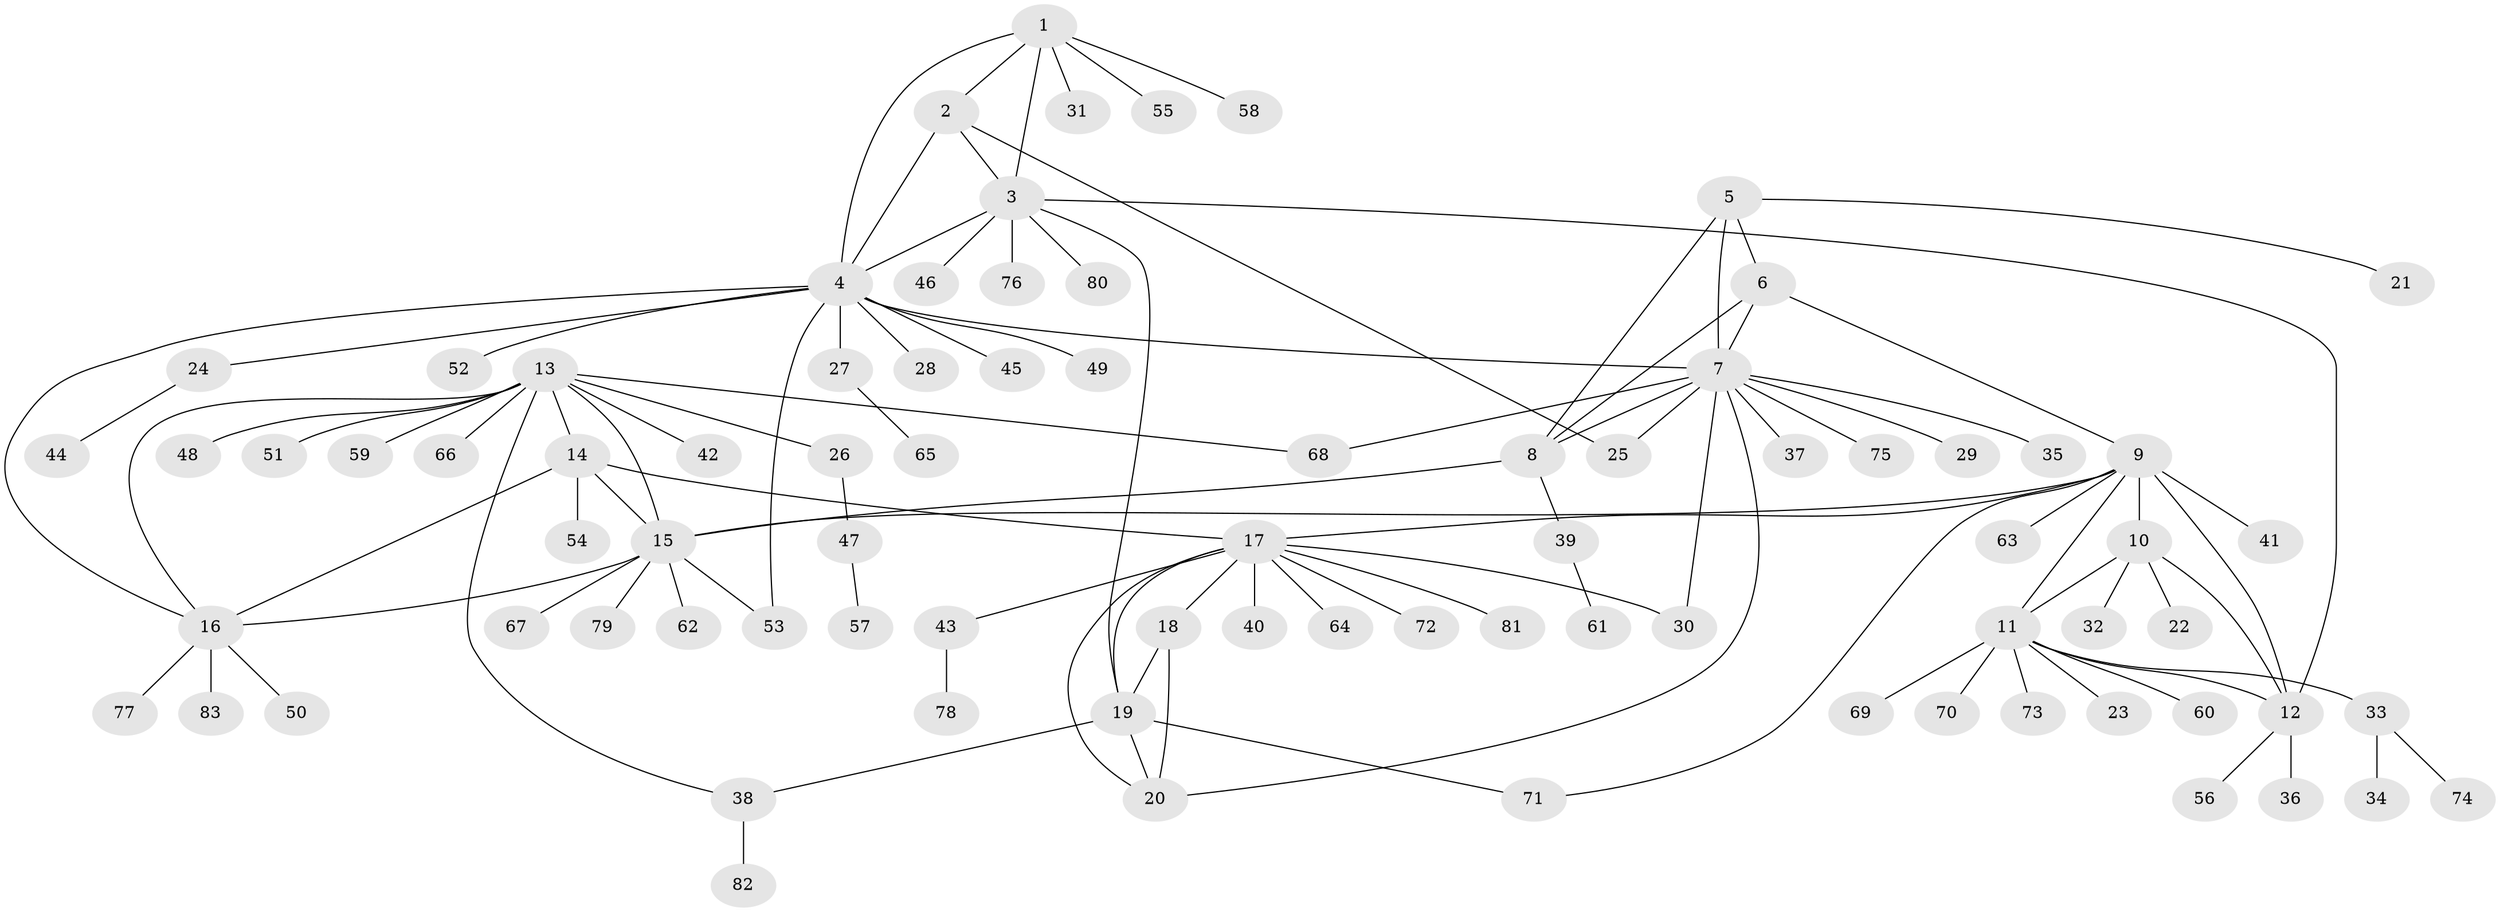 // Generated by graph-tools (version 1.1) at 2025/02/03/09/25 03:02:38]
// undirected, 83 vertices, 109 edges
graph export_dot {
graph [start="1"]
  node [color=gray90,style=filled];
  1;
  2;
  3;
  4;
  5;
  6;
  7;
  8;
  9;
  10;
  11;
  12;
  13;
  14;
  15;
  16;
  17;
  18;
  19;
  20;
  21;
  22;
  23;
  24;
  25;
  26;
  27;
  28;
  29;
  30;
  31;
  32;
  33;
  34;
  35;
  36;
  37;
  38;
  39;
  40;
  41;
  42;
  43;
  44;
  45;
  46;
  47;
  48;
  49;
  50;
  51;
  52;
  53;
  54;
  55;
  56;
  57;
  58;
  59;
  60;
  61;
  62;
  63;
  64;
  65;
  66;
  67;
  68;
  69;
  70;
  71;
  72;
  73;
  74;
  75;
  76;
  77;
  78;
  79;
  80;
  81;
  82;
  83;
  1 -- 2;
  1 -- 3;
  1 -- 4;
  1 -- 31;
  1 -- 55;
  1 -- 58;
  2 -- 3;
  2 -- 4;
  2 -- 25;
  3 -- 4;
  3 -- 12;
  3 -- 19;
  3 -- 46;
  3 -- 76;
  3 -- 80;
  4 -- 7;
  4 -- 16;
  4 -- 24;
  4 -- 27;
  4 -- 28;
  4 -- 45;
  4 -- 49;
  4 -- 52;
  4 -- 53;
  5 -- 6;
  5 -- 7;
  5 -- 8;
  5 -- 21;
  6 -- 7;
  6 -- 8;
  6 -- 9;
  7 -- 8;
  7 -- 20;
  7 -- 25;
  7 -- 29;
  7 -- 30;
  7 -- 35;
  7 -- 37;
  7 -- 68;
  7 -- 75;
  8 -- 15;
  8 -- 39;
  9 -- 10;
  9 -- 11;
  9 -- 12;
  9 -- 15;
  9 -- 17;
  9 -- 41;
  9 -- 63;
  9 -- 71;
  10 -- 11;
  10 -- 12;
  10 -- 22;
  10 -- 32;
  11 -- 12;
  11 -- 23;
  11 -- 33;
  11 -- 60;
  11 -- 69;
  11 -- 70;
  11 -- 73;
  12 -- 36;
  12 -- 56;
  13 -- 14;
  13 -- 15;
  13 -- 16;
  13 -- 26;
  13 -- 38;
  13 -- 42;
  13 -- 48;
  13 -- 51;
  13 -- 59;
  13 -- 66;
  13 -- 68;
  14 -- 15;
  14 -- 16;
  14 -- 17;
  14 -- 54;
  15 -- 16;
  15 -- 53;
  15 -- 62;
  15 -- 67;
  15 -- 79;
  16 -- 50;
  16 -- 77;
  16 -- 83;
  17 -- 18;
  17 -- 19;
  17 -- 20;
  17 -- 30;
  17 -- 40;
  17 -- 43;
  17 -- 64;
  17 -- 72;
  17 -- 81;
  18 -- 19;
  18 -- 20;
  19 -- 20;
  19 -- 38;
  19 -- 71;
  24 -- 44;
  26 -- 47;
  27 -- 65;
  33 -- 34;
  33 -- 74;
  38 -- 82;
  39 -- 61;
  43 -- 78;
  47 -- 57;
}
